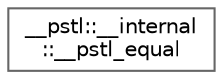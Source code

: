 digraph "Graphical Class Hierarchy"
{
 // LATEX_PDF_SIZE
  bgcolor="transparent";
  edge [fontname=Helvetica,fontsize=10,labelfontname=Helvetica,labelfontsize=10];
  node [fontname=Helvetica,fontsize=10,shape=box,height=0.2,width=0.4];
  rankdir="LR";
  Node0 [id="Node000000",label="__pstl::__internal\l::__pstl_equal",height=0.2,width=0.4,color="grey40", fillcolor="white", style="filled",URL="$class____pstl_1_1____internal_1_1____pstl__equal.html",tooltip="\"==\" comparison."];
}
